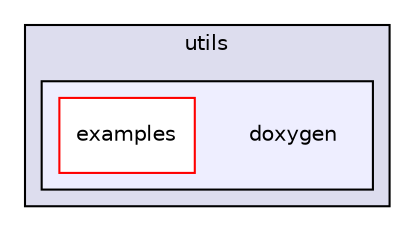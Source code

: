 digraph "utils/doxygen" {
  compound=true
  node [ fontsize="10", fontname="Helvetica"];
  edge [ labelfontsize="10", labelfontname="Helvetica"];
  subgraph clusterdir_cbdb8362360e11eafe2fa3bc74cf0ffd {
    graph [ bgcolor="#ddddee", pencolor="black", label="utils" fontname="Helvetica", fontsize="10", URL="dir_cbdb8362360e11eafe2fa3bc74cf0ffd.html"]
  subgraph clusterdir_73d8f13026f28556173c18aac3e34bfc {
    graph [ bgcolor="#eeeeff", pencolor="black", label="" URL="dir_73d8f13026f28556173c18aac3e34bfc.html"];
    dir_73d8f13026f28556173c18aac3e34bfc [shape=plaintext label="doxygen"];
    dir_dc661f6b222114014b69d55fd7813f79 [shape=box label="examples" color="red" fillcolor="white" style="filled" URL="dir_dc661f6b222114014b69d55fd7813f79.html"];
  }
  }
}
